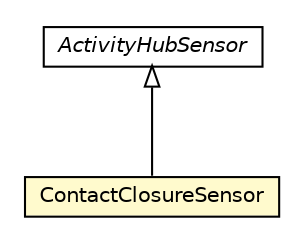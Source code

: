 #!/usr/local/bin/dot
#
# Class diagram 
# Generated by UMLGraph version R5_6-24-gf6e263 (http://www.umlgraph.org/)
#

digraph G {
	edge [fontname="Helvetica",fontsize=10,labelfontname="Helvetica",labelfontsize=10];
	node [fontname="Helvetica",fontsize=10,shape=plaintext];
	nodesep=0.25;
	ranksep=0.5;
	// org.universAAL.ontology.activityhub.ActivityHubSensor
	c3103311 [label=<<table title="org.universAAL.ontology.activityhub.ActivityHubSensor" border="0" cellborder="1" cellspacing="0" cellpadding="2" port="p" href="./ActivityHubSensor.html">
		<tr><td><table border="0" cellspacing="0" cellpadding="1">
<tr><td align="center" balign="center"><font face="Helvetica-Oblique"> ActivityHubSensor </font></td></tr>
		</table></td></tr>
		</table>>, URL="./ActivityHubSensor.html", fontname="Helvetica", fontcolor="black", fontsize=10.0];
	// org.universAAL.ontology.activityhub.ContactClosureSensor
	c3103321 [label=<<table title="org.universAAL.ontology.activityhub.ContactClosureSensor" border="0" cellborder="1" cellspacing="0" cellpadding="2" port="p" bgcolor="lemonChiffon" href="./ContactClosureSensor.html">
		<tr><td><table border="0" cellspacing="0" cellpadding="1">
<tr><td align="center" balign="center"> ContactClosureSensor </td></tr>
		</table></td></tr>
		</table>>, URL="./ContactClosureSensor.html", fontname="Helvetica", fontcolor="black", fontsize=10.0];
	//org.universAAL.ontology.activityhub.ContactClosureSensor extends org.universAAL.ontology.activityhub.ActivityHubSensor
	c3103311:p -> c3103321:p [dir=back,arrowtail=empty];
}

